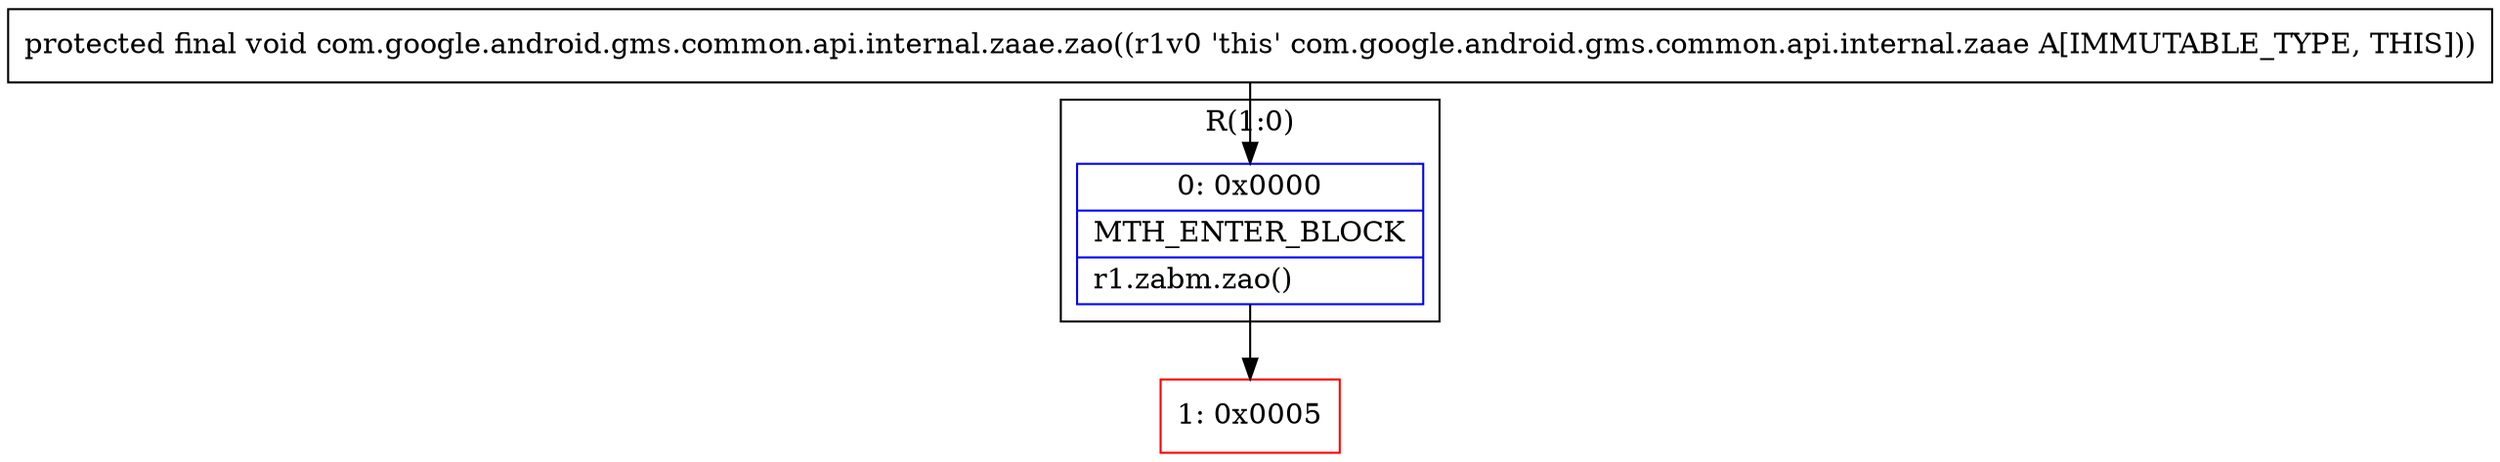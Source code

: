 digraph "CFG forcom.google.android.gms.common.api.internal.zaae.zao()V" {
subgraph cluster_Region_1119459287 {
label = "R(1:0)";
node [shape=record,color=blue];
Node_0 [shape=record,label="{0\:\ 0x0000|MTH_ENTER_BLOCK\l|r1.zabm.zao()\l}"];
}
Node_1 [shape=record,color=red,label="{1\:\ 0x0005}"];
MethodNode[shape=record,label="{protected final void com.google.android.gms.common.api.internal.zaae.zao((r1v0 'this' com.google.android.gms.common.api.internal.zaae A[IMMUTABLE_TYPE, THIS])) }"];
MethodNode -> Node_0;
Node_0 -> Node_1;
}

